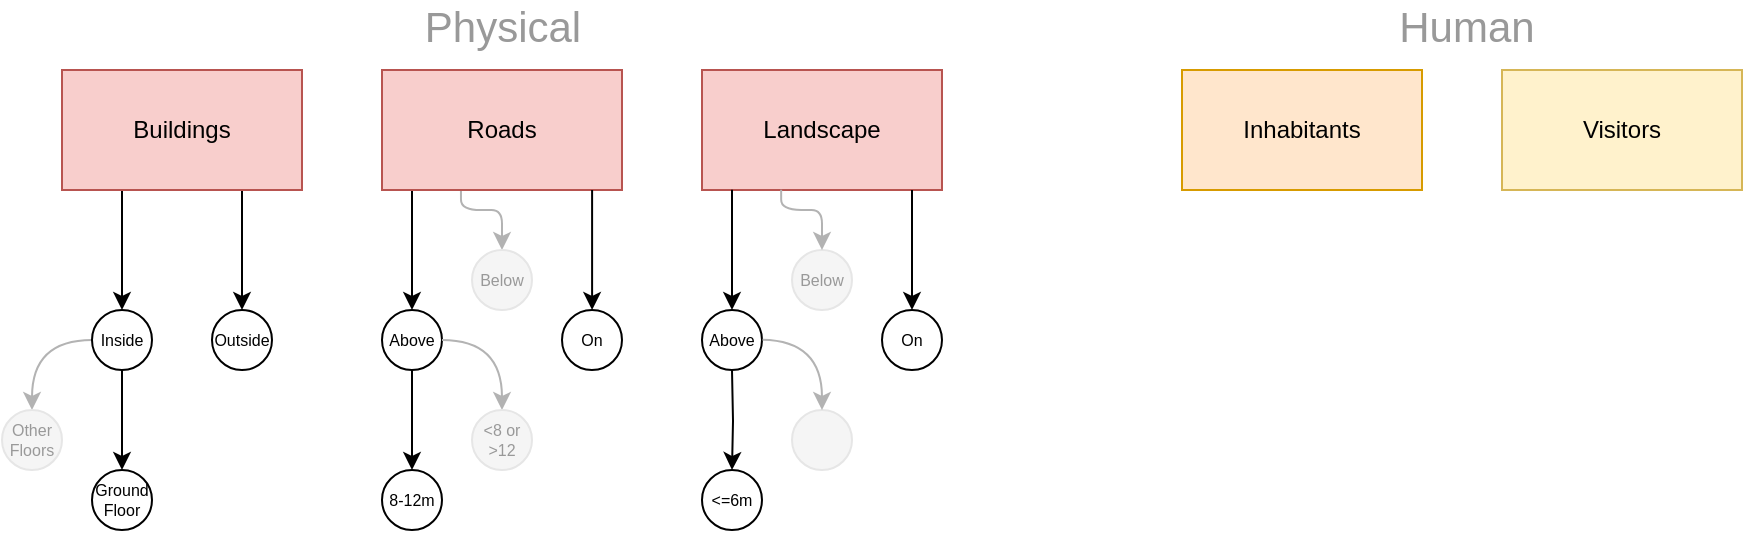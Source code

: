 <mxfile version="10.6.8" type="github"><diagram id="gKMg77ih7f4jJFrXKvU4" name="Page-1"><mxGraphModel dx="687" dy="332" grid="1" gridSize="10" guides="1" tooltips="1" connect="1" arrows="1" fold="1" page="1" pageScale="1" pageWidth="1169" pageHeight="1654" math="0" shadow="0"><root><mxCell id="0"/><mxCell id="1" parent="0"/><mxCell id="XAv3ceUOCRTszvQsjMos-9" value="Landscape" style="rounded=0;whiteSpace=wrap;html=1;fillColor=#f8cecc;strokeColor=#b85450;" vertex="1" parent="1"><mxGeometry x="360" y="40" width="120" height="60" as="geometry"/></mxCell><mxCell id="XAv3ceUOCRTszvQsjMos-12" value="Outside" style="ellipse;whiteSpace=wrap;html=1;aspect=fixed;rounded=0;fontSize=8;" vertex="1" parent="1"><mxGeometry x="115" y="160" width="30" height="30" as="geometry"/></mxCell><UserObject label="" id="XAv3ceUOCRTszvQsjMos-37"><mxCell style="edgeStyle=orthogonalEdgeStyle;orthogonalLoop=1;jettySize=auto;html=1;exitX=0;exitY=0.5;exitDx=0;exitDy=0;entryX=0.5;entryY=0;entryDx=0;entryDy=0;fontSize=8;fontColor=#B3B3B3;curved=1;fillColor=#f5f5f5;strokeColor=#B3B3B3;" edge="1" parent="1" source="XAv3ceUOCRTszvQsjMos-13" target="XAv3ceUOCRTszvQsjMos-30"><mxGeometry relative="1" as="geometry"/></mxCell></UserObject><mxCell id="XAv3ceUOCRTszvQsjMos-38" style="edgeStyle=orthogonalEdgeStyle;orthogonalLoop=1;jettySize=auto;html=1;exitX=0.5;exitY=1;exitDx=0;exitDy=0;entryX=0.5;entryY=0;entryDx=0;entryDy=0;fontSize=8;fontColor=#B3B3B3;rounded=0;" edge="1" parent="1" source="XAv3ceUOCRTszvQsjMos-13" target="XAv3ceUOCRTszvQsjMos-29"><mxGeometry relative="1" as="geometry"/></mxCell><mxCell id="XAv3ceUOCRTszvQsjMos-13" value="Inside" style="ellipse;whiteSpace=wrap;html=1;aspect=fixed;rounded=0;fontSize=8;" vertex="1" parent="1"><mxGeometry x="55.0" y="160" width="30" height="30" as="geometry"/></mxCell><mxCell id="XAv3ceUOCRTszvQsjMos-22" style="edgeStyle=orthogonalEdgeStyle;rounded=0;orthogonalLoop=1;jettySize=auto;html=1;entryX=0.5;entryY=0;entryDx=0;entryDy=0;fontSize=8;exitX=0.25;exitY=1;exitDx=0;exitDy=0;" edge="1" parent="1" source="XAv3ceUOCRTszvQsjMos-21" target="XAv3ceUOCRTszvQsjMos-13"><mxGeometry relative="1" as="geometry"><mxPoint x="40" y="140" as="sourcePoint"/><Array as="points"><mxPoint x="70" y="160"/></Array></mxGeometry></mxCell><mxCell id="XAv3ceUOCRTszvQsjMos-23" style="edgeStyle=orthogonalEdgeStyle;rounded=0;orthogonalLoop=1;jettySize=auto;html=1;exitX=0.75;exitY=1;exitDx=0;exitDy=0;entryX=0.5;entryY=0;entryDx=0;entryDy=0;fontSize=8;" edge="1" parent="1" source="XAv3ceUOCRTszvQsjMos-21" target="XAv3ceUOCRTszvQsjMos-12"><mxGeometry relative="1" as="geometry"><Array as="points"><mxPoint x="130" y="160"/></Array></mxGeometry></mxCell><mxCell id="XAv3ceUOCRTszvQsjMos-21" value="Buildings" style="rounded=0;whiteSpace=wrap;html=1;fillColor=#f8cecc;strokeColor=#b85450;" vertex="1" parent="1"><mxGeometry x="40" y="40" width="120" height="60" as="geometry"/></mxCell><mxCell id="XAv3ceUOCRTszvQsjMos-29" value="Ground Floor" style="ellipse;whiteSpace=wrap;html=1;aspect=fixed;rounded=0;fontSize=8;" vertex="1" parent="1"><mxGeometry x="55.0" y="240" width="30" height="30" as="geometry"/></mxCell><mxCell id="XAv3ceUOCRTszvQsjMos-30" value="Other Floors" style="ellipse;whiteSpace=wrap;html=1;aspect=fixed;rounded=0;fontSize=8;fillColor=#f5f5f5;strokeColor=#E6E6E6;fontColor=#999999;labelBackgroundColor=none;labelBorderColor=none;" vertex="1" parent="1"><mxGeometry x="10" y="210" width="30" height="30" as="geometry"/></mxCell><mxCell id="XAv3ceUOCRTszvQsjMos-39" style="edgeStyle=orthogonalEdgeStyle;rounded=0;orthogonalLoop=1;jettySize=auto;html=1;entryX=0.5;entryY=0;entryDx=0;entryDy=0;fontSize=8;" edge="1" target="XAv3ceUOCRTszvQsjMos-44" parent="1"><mxGeometry relative="1" as="geometry"><mxPoint x="215" y="100" as="sourcePoint"/><Array as="points"><mxPoint x="215" y="100"/></Array></mxGeometry></mxCell><mxCell id="XAv3ceUOCRTszvQsjMos-41" style="edgeStyle=orthogonalEdgeStyle;rounded=1;orthogonalLoop=1;jettySize=auto;html=1;entryX=0.5;entryY=0;entryDx=0;entryDy=0;fontSize=8;fontColor=#B3B3B3;strokeColor=#B3B3B3;fillColor=#f5f5f5;exitX=0.329;exitY=0.994;exitDx=0;exitDy=0;exitPerimeter=0;" edge="1" source="XAv3ceUOCRTszvQsjMos-42" target="XAv3ceUOCRTszvQsjMos-45" parent="1"><mxGeometry relative="1" as="geometry"><mxPoint x="305" y="100" as="sourcePoint"/><Array as="points"><mxPoint x="239" y="110"/><mxPoint x="260" y="110"/></Array></mxGeometry></mxCell><mxCell id="XAv3ceUOCRTszvQsjMos-42" value="Roads&lt;br&gt;" style="rounded=0;whiteSpace=wrap;html=1;fillColor=#f8cecc;strokeColor=#b85450;" vertex="1" parent="1"><mxGeometry x="200" y="40" width="120" height="60" as="geometry"/></mxCell><mxCell id="XAv3ceUOCRTszvQsjMos-72" value="" style="edgeStyle=orthogonalEdgeStyle;rounded=0;orthogonalLoop=1;jettySize=auto;html=1;fontSize=8;fontColor=#999999;" edge="1" parent="1" source="XAv3ceUOCRTszvQsjMos-44" target="XAv3ceUOCRTszvQsjMos-71"><mxGeometry relative="1" as="geometry"/></mxCell><mxCell id="XAv3ceUOCRTszvQsjMos-44" value="Above" style="ellipse;whiteSpace=wrap;html=1;aspect=fixed;rounded=0;fontSize=8;" vertex="1" parent="1"><mxGeometry x="200" y="160" width="30" height="30" as="geometry"/></mxCell><mxCell id="XAv3ceUOCRTszvQsjMos-71" value="8-12m" style="ellipse;whiteSpace=wrap;html=1;aspect=fixed;rounded=0;fontSize=8;" vertex="1" parent="1"><mxGeometry x="200" y="240" width="30" height="30" as="geometry"/></mxCell><mxCell id="XAv3ceUOCRTszvQsjMos-45" value="Below" style="ellipse;whiteSpace=wrap;html=1;aspect=fixed;rounded=0;fontSize=8;fontColor=#999999;strokeColor=#E6E6E6;fillColor=#f5f5f5;labelBackgroundColor=none;labelBorderColor=none;" vertex="1" parent="1"><mxGeometry x="245" y="130" width="30" height="30" as="geometry"/></mxCell><mxCell id="XAv3ceUOCRTszvQsjMos-46" value="Inhabitants" style="rounded=0;whiteSpace=wrap;html=1;fillColor=#ffe6cc;strokeColor=#d79b00;" vertex="1" parent="1"><mxGeometry x="600" y="40" width="120" height="60" as="geometry"/></mxCell><mxCell id="XAv3ceUOCRTszvQsjMos-47" value="Visitors" style="rounded=0;whiteSpace=wrap;html=1;fillColor=#fff2cc;strokeColor=#d6b656;" vertex="1" parent="1"><mxGeometry x="760" y="40" width="120" height="60" as="geometry"/></mxCell><mxCell id="XAv3ceUOCRTszvQsjMos-48" value="&lt;font style=&quot;font-size: 21px&quot;&gt;Physical&lt;/font&gt;" style="text;html=1;strokeColor=none;fillColor=none;align=center;verticalAlign=middle;whiteSpace=wrap;rounded=0;labelBackgroundColor=none;fontSize=8;fontColor=#999999;" vertex="1" parent="1"><mxGeometry x="197.5" y="8" width="125" height="20" as="geometry"/></mxCell><mxCell id="XAv3ceUOCRTszvQsjMos-49" value="&lt;font style=&quot;font-size: 21px&quot;&gt;Human&lt;/font&gt;" style="text;html=1;strokeColor=none;fillColor=none;align=center;verticalAlign=middle;whiteSpace=wrap;rounded=0;labelBackgroundColor=none;fontSize=8;fontColor=#999999;" vertex="1" parent="1"><mxGeometry x="680" y="8" width="125" height="20" as="geometry"/></mxCell><mxCell id="XAv3ceUOCRTszvQsjMos-57" value="Above" style="ellipse;whiteSpace=wrap;html=1;aspect=fixed;rounded=0;fontSize=8;" vertex="1" parent="1"><mxGeometry x="360" y="160" width="30" height="30" as="geometry"/></mxCell><mxCell id="XAv3ceUOCRTszvQsjMos-58" value="Below" style="ellipse;whiteSpace=wrap;html=1;aspect=fixed;rounded=0;fontSize=8;fontColor=#999999;strokeColor=#E6E6E6;fillColor=#f5f5f5;labelBackgroundColor=none;labelBorderColor=none;" vertex="1" parent="1"><mxGeometry x="405" y="130" width="30" height="30" as="geometry"/></mxCell><mxCell id="XAv3ceUOCRTszvQsjMos-59" style="edgeStyle=orthogonalEdgeStyle;rounded=0;orthogonalLoop=1;jettySize=auto;html=1;entryX=0.5;entryY=0;entryDx=0;entryDy=0;fontSize=8;" edge="1" target="XAv3ceUOCRTszvQsjMos-57" parent="1"><mxGeometry relative="1" as="geometry"><mxPoint x="375" y="99.857" as="sourcePoint"/><Array as="points"><mxPoint x="375" y="100"/></Array></mxGeometry></mxCell><mxCell id="XAv3ceUOCRTszvQsjMos-60" style="edgeStyle=orthogonalEdgeStyle;rounded=1;orthogonalLoop=1;jettySize=auto;html=1;entryX=0.5;entryY=0;entryDx=0;entryDy=0;fontSize=8;fontColor=#B3B3B3;strokeColor=#B3B3B3;fillColor=#f5f5f5;exitX=0.329;exitY=0.994;exitDx=0;exitDy=0;exitPerimeter=0;" edge="1" target="XAv3ceUOCRTszvQsjMos-58" parent="1"><mxGeometry relative="1" as="geometry"><mxPoint x="399.571" y="99.857" as="sourcePoint"/><Array as="points"><mxPoint x="400" y="110"/><mxPoint x="420" y="110"/></Array></mxGeometry></mxCell><mxCell id="XAv3ceUOCRTszvQsjMos-62" value="On" style="ellipse;whiteSpace=wrap;html=1;aspect=fixed;rounded=0;fontSize=8;" vertex="1" parent="1"><mxGeometry x="450" y="160" width="30" height="30" as="geometry"/></mxCell><mxCell id="XAv3ceUOCRTszvQsjMos-64" style="edgeStyle=orthogonalEdgeStyle;rounded=0;orthogonalLoop=1;jettySize=auto;html=1;entryX=0.5;entryY=0;entryDx=0;entryDy=0;fontSize=8;" edge="1" parent="1"><mxGeometry relative="1" as="geometry"><mxPoint x="465" y="100" as="sourcePoint"/><mxPoint x="465" y="160" as="targetPoint"/><Array as="points"><mxPoint x="465" y="100"/></Array></mxGeometry></mxCell><mxCell id="XAv3ceUOCRTszvQsjMos-65" style="edgeStyle=orthogonalEdgeStyle;rounded=0;orthogonalLoop=1;jettySize=auto;html=1;entryX=0.5;entryY=0;entryDx=0;entryDy=0;fontSize=8;" edge="1" parent="1"><mxGeometry relative="1" as="geometry"><mxPoint x="305.048" y="100" as="sourcePoint"/><mxPoint x="305.048" y="160" as="targetPoint"/><Array as="points"><mxPoint x="305" y="100"/></Array></mxGeometry></mxCell><mxCell id="XAv3ceUOCRTszvQsjMos-66" value="On" style="ellipse;whiteSpace=wrap;html=1;aspect=fixed;rounded=0;fontSize=8;" vertex="1" parent="1"><mxGeometry x="290" y="160" width="30" height="30" as="geometry"/></mxCell><UserObject label="" id="XAv3ceUOCRTszvQsjMos-75"><mxCell style="edgeStyle=orthogonalEdgeStyle;orthogonalLoop=1;jettySize=auto;html=1;exitX=1;exitY=0.5;exitDx=0;exitDy=0;entryX=0.5;entryY=0;entryDx=0;entryDy=0;fontSize=8;fontColor=#B3B3B3;curved=1;fillColor=#f5f5f5;strokeColor=#B3B3B3;" edge="1" target="XAv3ceUOCRTszvQsjMos-76" parent="1" source="XAv3ceUOCRTszvQsjMos-44"><mxGeometry relative="1" as="geometry"><mxPoint x="265.048" y="175.238" as="sourcePoint"/></mxGeometry></mxCell></UserObject><mxCell id="XAv3ceUOCRTszvQsjMos-76" value="&amp;lt;8 or &amp;gt;12&lt;br&gt;" style="ellipse;whiteSpace=wrap;html=1;aspect=fixed;rounded=0;fontSize=8;fillColor=#f5f5f5;strokeColor=#E6E6E6;fontColor=#999999;labelBackgroundColor=none;labelBorderColor=none;" vertex="1" parent="1"><mxGeometry x="245" y="210" width="30" height="30" as="geometry"/></mxCell><mxCell id="XAv3ceUOCRTszvQsjMos-77" value="&amp;lt;=6m" style="ellipse;whiteSpace=wrap;html=1;aspect=fixed;rounded=0;fontSize=8;" vertex="1" parent="1"><mxGeometry x="360" y="240" width="30" height="30" as="geometry"/></mxCell><mxCell id="XAv3ceUOCRTszvQsjMos-78" value="" style="ellipse;whiteSpace=wrap;html=1;aspect=fixed;rounded=0;fontSize=8;fillColor=#f5f5f5;strokeColor=#E6E6E6;fontColor=#999999;labelBackgroundColor=none;labelBorderColor=none;" vertex="1" parent="1"><mxGeometry x="405" y="210" width="30" height="30" as="geometry"/></mxCell><UserObject label="" id="XAv3ceUOCRTszvQsjMos-79"><mxCell style="edgeStyle=orthogonalEdgeStyle;orthogonalLoop=1;jettySize=auto;html=1;exitX=1;exitY=0.5;exitDx=0;exitDy=0;entryX=0.5;entryY=0;entryDx=0;entryDy=0;fontSize=8;fontColor=#B3B3B3;curved=1;fillColor=#f5f5f5;strokeColor=#B3B3B3;" edge="1" target="XAv3ceUOCRTszvQsjMos-78" parent="1"><mxGeometry relative="1" as="geometry"><mxPoint x="390.241" y="174.897" as="sourcePoint"/></mxGeometry></mxCell></UserObject><mxCell id="XAv3ceUOCRTszvQsjMos-80" value="" style="edgeStyle=orthogonalEdgeStyle;rounded=0;orthogonalLoop=1;jettySize=auto;html=1;fontSize=8;fontColor=#999999;" edge="1" target="XAv3ceUOCRTszvQsjMos-77" parent="1"><mxGeometry relative="1" as="geometry"><mxPoint x="375.0" y="190" as="sourcePoint"/></mxGeometry></mxCell></root></mxGraphModel></diagram></mxfile>